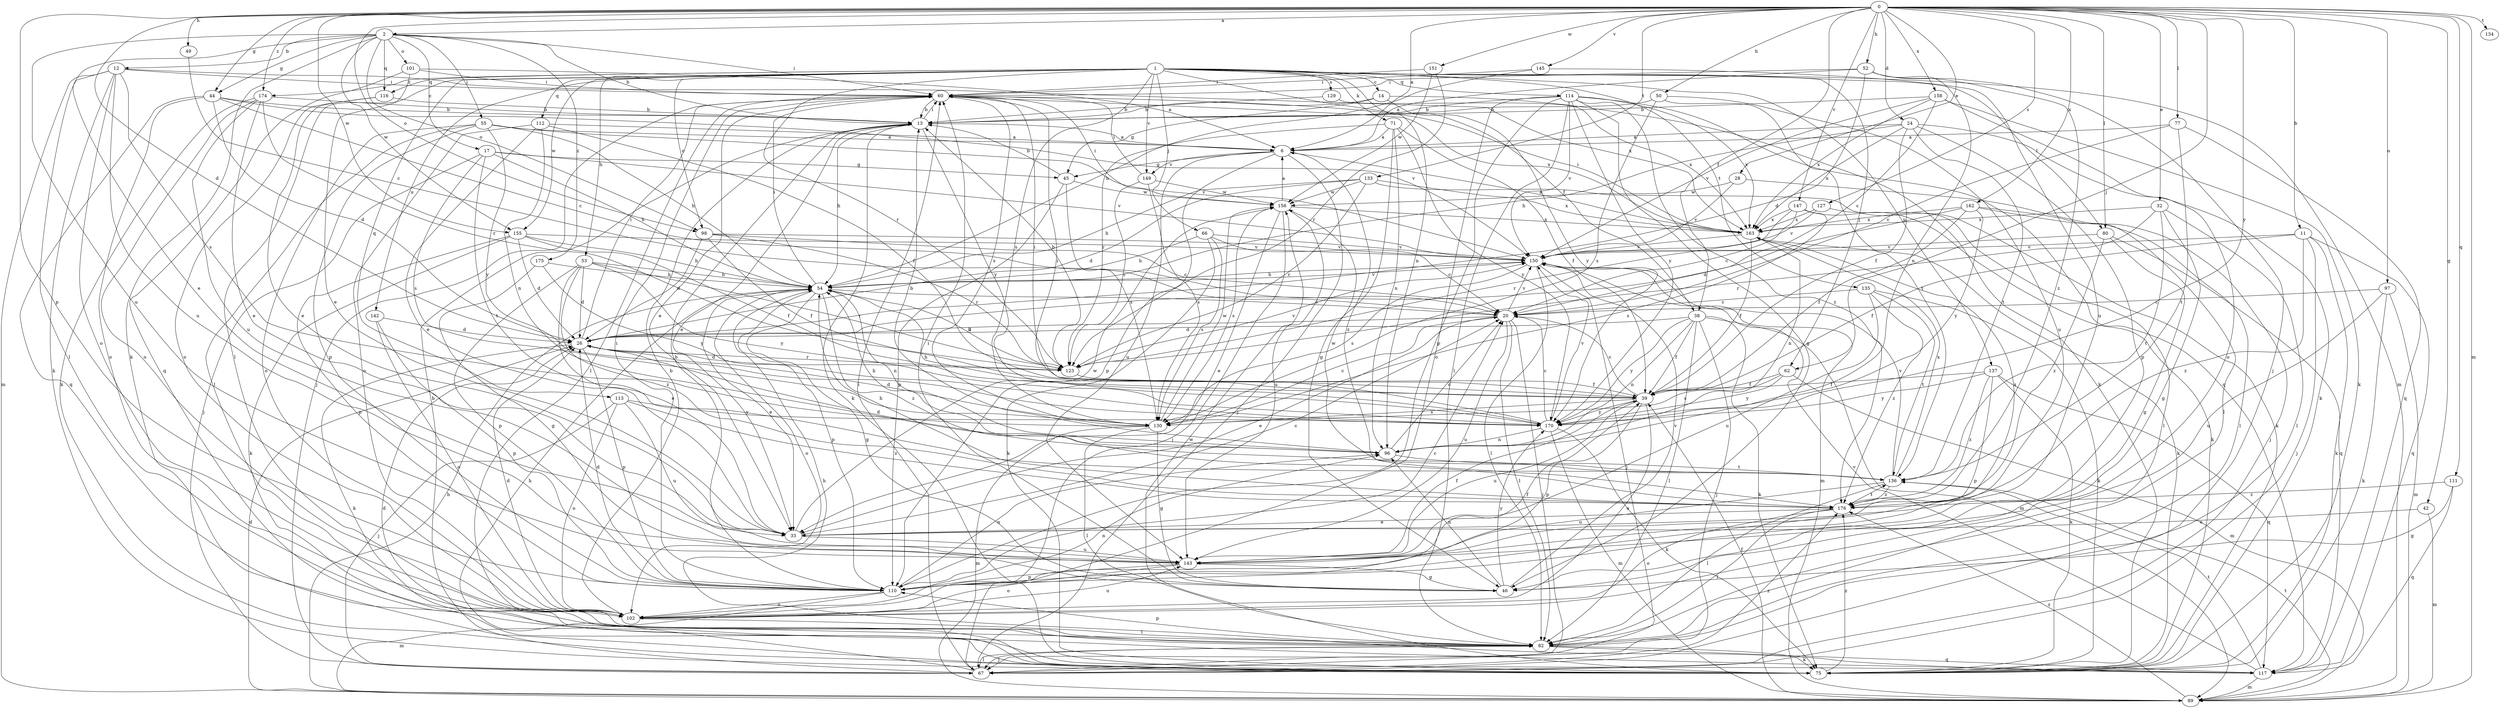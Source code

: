 strict digraph  {
0;
1;
2;
6;
11;
12;
13;
14;
17;
20;
24;
26;
28;
32;
33;
38;
39;
42;
44;
45;
46;
49;
50;
52;
53;
54;
55;
60;
62;
66;
67;
71;
75;
77;
80;
82;
89;
96;
97;
98;
101;
102;
110;
111;
112;
113;
114;
116;
117;
123;
127;
129;
130;
133;
134;
135;
136;
137;
142;
143;
145;
147;
149;
150;
151;
155;
156;
158;
162;
163;
170;
174;
175;
176;
0 -> 2  [label=a];
0 -> 6  [label=a];
0 -> 11  [label=b];
0 -> 24  [label=d];
0 -> 26  [label=d];
0 -> 28  [label=e];
0 -> 32  [label=e];
0 -> 38  [label=f];
0 -> 42  [label=g];
0 -> 44  [label=g];
0 -> 49  [label=h];
0 -> 50  [label=h];
0 -> 52  [label=h];
0 -> 62  [label=j];
0 -> 77  [label=l];
0 -> 80  [label=l];
0 -> 89  [label=m];
0 -> 97  [label=o];
0 -> 98  [label=o];
0 -> 110  [label=p];
0 -> 111  [label=q];
0 -> 127  [label=s];
0 -> 133  [label=t];
0 -> 134  [label=t];
0 -> 145  [label=v];
0 -> 147  [label=v];
0 -> 151  [label=w];
0 -> 155  [label=w];
0 -> 158  [label=x];
0 -> 162  [label=x];
0 -> 170  [label=y];
0 -> 174  [label=z];
1 -> 14  [label=c];
1 -> 38  [label=f];
1 -> 53  [label=h];
1 -> 62  [label=j];
1 -> 66  [label=j];
1 -> 71  [label=k];
1 -> 80  [label=l];
1 -> 82  [label=l];
1 -> 89  [label=m];
1 -> 96  [label=n];
1 -> 98  [label=o];
1 -> 112  [label=q];
1 -> 113  [label=q];
1 -> 114  [label=q];
1 -> 116  [label=q];
1 -> 123  [label=r];
1 -> 129  [label=s];
1 -> 130  [label=s];
1 -> 135  [label=t];
1 -> 137  [label=u];
1 -> 142  [label=u];
1 -> 149  [label=v];
1 -> 155  [label=w];
1 -> 174  [label=z];
2 -> 12  [label=b];
2 -> 13  [label=b];
2 -> 17  [label=c];
2 -> 33  [label=e];
2 -> 44  [label=g];
2 -> 55  [label=i];
2 -> 60  [label=i];
2 -> 75  [label=k];
2 -> 98  [label=o];
2 -> 101  [label=o];
2 -> 116  [label=q];
2 -> 143  [label=u];
2 -> 155  [label=w];
2 -> 175  [label=z];
6 -> 45  [label=g];
6 -> 67  [label=j];
6 -> 110  [label=p];
6 -> 143  [label=u];
6 -> 149  [label=v];
6 -> 176  [label=z];
11 -> 39  [label=f];
11 -> 67  [label=j];
11 -> 75  [label=k];
11 -> 117  [label=q];
11 -> 150  [label=v];
11 -> 176  [label=z];
12 -> 60  [label=i];
12 -> 75  [label=k];
12 -> 82  [label=l];
12 -> 89  [label=m];
12 -> 102  [label=o];
12 -> 130  [label=s];
12 -> 143  [label=u];
12 -> 163  [label=x];
13 -> 6  [label=a];
13 -> 33  [label=e];
13 -> 54  [label=h];
13 -> 60  [label=i];
13 -> 75  [label=k];
13 -> 170  [label=y];
14 -> 13  [label=b];
14 -> 45  [label=g];
14 -> 75  [label=k];
14 -> 170  [label=y];
17 -> 45  [label=g];
17 -> 54  [label=h];
17 -> 67  [label=j];
17 -> 130  [label=s];
17 -> 136  [label=t];
17 -> 150  [label=v];
20 -> 26  [label=d];
20 -> 33  [label=e];
20 -> 67  [label=j];
20 -> 82  [label=l];
20 -> 143  [label=u];
20 -> 150  [label=v];
24 -> 6  [label=a];
24 -> 39  [label=f];
24 -> 54  [label=h];
24 -> 75  [label=k];
24 -> 110  [label=p];
24 -> 136  [label=t];
24 -> 163  [label=x];
26 -> 60  [label=i];
26 -> 75  [label=k];
26 -> 110  [label=p];
26 -> 123  [label=r];
28 -> 82  [label=l];
28 -> 150  [label=v];
28 -> 156  [label=w];
32 -> 46  [label=g];
32 -> 82  [label=l];
32 -> 123  [label=r];
32 -> 136  [label=t];
32 -> 163  [label=x];
33 -> 20  [label=c];
33 -> 143  [label=u];
33 -> 156  [label=w];
33 -> 163  [label=x];
38 -> 26  [label=d];
38 -> 39  [label=f];
38 -> 67  [label=j];
38 -> 75  [label=k];
38 -> 82  [label=l];
38 -> 89  [label=m];
38 -> 96  [label=n];
38 -> 170  [label=y];
39 -> 20  [label=c];
39 -> 60  [label=i];
39 -> 102  [label=o];
39 -> 110  [label=p];
39 -> 130  [label=s];
39 -> 143  [label=u];
39 -> 170  [label=y];
42 -> 33  [label=e];
42 -> 89  [label=m];
44 -> 13  [label=b];
44 -> 20  [label=c];
44 -> 26  [label=d];
44 -> 102  [label=o];
44 -> 117  [label=q];
44 -> 150  [label=v];
45 -> 13  [label=b];
45 -> 110  [label=p];
45 -> 130  [label=s];
45 -> 156  [label=w];
46 -> 60  [label=i];
46 -> 96  [label=n];
46 -> 150  [label=v];
46 -> 170  [label=y];
49 -> 20  [label=c];
50 -> 13  [label=b];
50 -> 130  [label=s];
50 -> 136  [label=t];
50 -> 143  [label=u];
52 -> 6  [label=a];
52 -> 26  [label=d];
52 -> 60  [label=i];
52 -> 67  [label=j];
52 -> 96  [label=n];
52 -> 176  [label=z];
53 -> 26  [label=d];
53 -> 33  [label=e];
53 -> 54  [label=h];
53 -> 110  [label=p];
53 -> 123  [label=r];
53 -> 170  [label=y];
53 -> 176  [label=z];
54 -> 20  [label=c];
54 -> 33  [label=e];
54 -> 46  [label=g];
54 -> 60  [label=i];
54 -> 96  [label=n];
54 -> 102  [label=o];
54 -> 110  [label=p];
54 -> 150  [label=v];
54 -> 176  [label=z];
55 -> 6  [label=a];
55 -> 54  [label=h];
55 -> 82  [label=l];
55 -> 102  [label=o];
55 -> 110  [label=p];
55 -> 150  [label=v];
55 -> 170  [label=y];
60 -> 13  [label=b];
60 -> 33  [label=e];
60 -> 67  [label=j];
60 -> 82  [label=l];
60 -> 130  [label=s];
60 -> 163  [label=x];
62 -> 39  [label=f];
62 -> 89  [label=m];
62 -> 130  [label=s];
62 -> 170  [label=y];
66 -> 20  [label=c];
66 -> 54  [label=h];
66 -> 75  [label=k];
66 -> 130  [label=s];
66 -> 150  [label=v];
67 -> 13  [label=b];
67 -> 54  [label=h];
67 -> 60  [label=i];
67 -> 82  [label=l];
67 -> 176  [label=z];
71 -> 6  [label=a];
71 -> 39  [label=f];
71 -> 46  [label=g];
71 -> 96  [label=n];
71 -> 123  [label=r];
71 -> 170  [label=y];
75 -> 26  [label=d];
75 -> 156  [label=w];
75 -> 176  [label=z];
77 -> 6  [label=a];
77 -> 20  [label=c];
77 -> 117  [label=q];
77 -> 136  [label=t];
80 -> 46  [label=g];
80 -> 117  [label=q];
80 -> 150  [label=v];
80 -> 176  [label=z];
82 -> 67  [label=j];
82 -> 75  [label=k];
82 -> 110  [label=p];
82 -> 117  [label=q];
89 -> 26  [label=d];
89 -> 39  [label=f];
89 -> 54  [label=h];
89 -> 136  [label=t];
89 -> 176  [label=z];
96 -> 13  [label=b];
96 -> 20  [label=c];
96 -> 54  [label=h];
96 -> 136  [label=t];
97 -> 20  [label=c];
97 -> 75  [label=k];
97 -> 89  [label=m];
97 -> 143  [label=u];
98 -> 20  [label=c];
98 -> 26  [label=d];
98 -> 39  [label=f];
98 -> 123  [label=r];
98 -> 150  [label=v];
101 -> 6  [label=a];
101 -> 33  [label=e];
101 -> 60  [label=i];
101 -> 117  [label=q];
102 -> 13  [label=b];
102 -> 26  [label=d];
102 -> 82  [label=l];
102 -> 96  [label=n];
102 -> 143  [label=u];
110 -> 13  [label=b];
110 -> 20  [label=c];
110 -> 26  [label=d];
110 -> 39  [label=f];
110 -> 60  [label=i];
110 -> 89  [label=m];
110 -> 96  [label=n];
110 -> 102  [label=o];
111 -> 46  [label=g];
111 -> 117  [label=q];
111 -> 176  [label=z];
112 -> 6  [label=a];
112 -> 33  [label=e];
112 -> 39  [label=f];
112 -> 96  [label=n];
112 -> 102  [label=o];
113 -> 67  [label=j];
113 -> 102  [label=o];
113 -> 143  [label=u];
113 -> 170  [label=y];
113 -> 176  [label=z];
114 -> 13  [label=b];
114 -> 46  [label=g];
114 -> 82  [label=l];
114 -> 102  [label=o];
114 -> 110  [label=p];
114 -> 117  [label=q];
114 -> 150  [label=v];
114 -> 163  [label=x];
114 -> 170  [label=y];
114 -> 176  [label=z];
116 -> 13  [label=b];
116 -> 33  [label=e];
116 -> 102  [label=o];
117 -> 54  [label=h];
117 -> 89  [label=m];
117 -> 136  [label=t];
117 -> 150  [label=v];
123 -> 13  [label=b];
123 -> 26  [label=d];
123 -> 39  [label=f];
123 -> 54  [label=h];
123 -> 150  [label=v];
127 -> 82  [label=l];
127 -> 150  [label=v];
127 -> 163  [label=x];
129 -> 13  [label=b];
129 -> 163  [label=x];
130 -> 20  [label=c];
130 -> 26  [label=d];
130 -> 46  [label=g];
130 -> 82  [label=l];
130 -> 89  [label=m];
130 -> 156  [label=w];
133 -> 26  [label=d];
133 -> 54  [label=h];
133 -> 75  [label=k];
133 -> 123  [label=r];
133 -> 156  [label=w];
133 -> 163  [label=x];
135 -> 20  [label=c];
135 -> 75  [label=k];
135 -> 136  [label=t];
135 -> 143  [label=u];
135 -> 176  [label=z];
136 -> 26  [label=d];
136 -> 82  [label=l];
136 -> 143  [label=u];
136 -> 150  [label=v];
136 -> 156  [label=w];
136 -> 163  [label=x];
136 -> 176  [label=z];
137 -> 39  [label=f];
137 -> 75  [label=k];
137 -> 110  [label=p];
137 -> 117  [label=q];
137 -> 170  [label=y];
137 -> 176  [label=z];
142 -> 26  [label=d];
142 -> 102  [label=o];
142 -> 110  [label=p];
143 -> 39  [label=f];
143 -> 46  [label=g];
143 -> 102  [label=o];
143 -> 110  [label=p];
145 -> 54  [label=h];
145 -> 60  [label=i];
145 -> 143  [label=u];
147 -> 20  [label=c];
147 -> 75  [label=k];
147 -> 123  [label=r];
147 -> 130  [label=s];
147 -> 163  [label=x];
149 -> 60  [label=i];
149 -> 123  [label=r];
149 -> 130  [label=s];
149 -> 156  [label=w];
150 -> 54  [label=h];
150 -> 67  [label=j];
150 -> 82  [label=l];
150 -> 89  [label=m];
150 -> 130  [label=s];
151 -> 60  [label=i];
151 -> 123  [label=r];
151 -> 156  [label=w];
155 -> 26  [label=d];
155 -> 39  [label=f];
155 -> 54  [label=h];
155 -> 75  [label=k];
155 -> 110  [label=p];
155 -> 150  [label=v];
156 -> 6  [label=a];
156 -> 33  [label=e];
156 -> 60  [label=i];
156 -> 67  [label=j];
156 -> 130  [label=s];
156 -> 143  [label=u];
156 -> 163  [label=x];
158 -> 13  [label=b];
158 -> 20  [label=c];
158 -> 75  [label=k];
158 -> 102  [label=o];
158 -> 150  [label=v];
158 -> 163  [label=x];
162 -> 26  [label=d];
162 -> 39  [label=f];
162 -> 67  [label=j];
162 -> 82  [label=l];
162 -> 163  [label=x];
162 -> 170  [label=y];
163 -> 6  [label=a];
163 -> 39  [label=f];
163 -> 60  [label=i];
163 -> 75  [label=k];
163 -> 96  [label=n];
163 -> 150  [label=v];
170 -> 20  [label=c];
170 -> 54  [label=h];
170 -> 60  [label=i];
170 -> 75  [label=k];
170 -> 89  [label=m];
170 -> 96  [label=n];
170 -> 150  [label=v];
174 -> 13  [label=b];
174 -> 33  [label=e];
174 -> 75  [label=k];
174 -> 102  [label=o];
174 -> 123  [label=r];
174 -> 143  [label=u];
175 -> 46  [label=g];
175 -> 54  [label=h];
175 -> 170  [label=y];
176 -> 33  [label=e];
176 -> 54  [label=h];
176 -> 82  [label=l];
176 -> 102  [label=o];
176 -> 136  [label=t];
}
